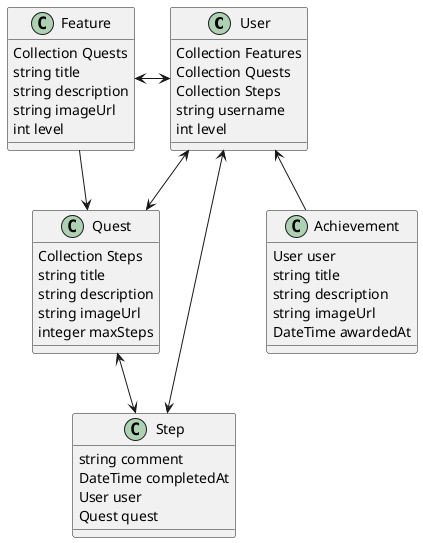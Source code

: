 @startuml

class User {
    Collection Features
    Collection Quests
    Collection Steps
    string username
    int level
}

class Feature {
    Collection Quests
    string title
    string description
    string imageUrl
    int level
}

class Quest {
    Collection Steps
    string title
    string description
    string imageUrl
    integer maxSteps
}

class Step {
    string comment
    DateTime completedAt
    User user
    Quest quest
}

class Achievement {
    User user
    string title
    string description
    string imageUrl
    DateTime awardedAt
}

User <-left-> Feature
User <--> Quest
User <-> Step
User <-down- Achievement

Feature --> Quest
Quest <--> Step

@enduml